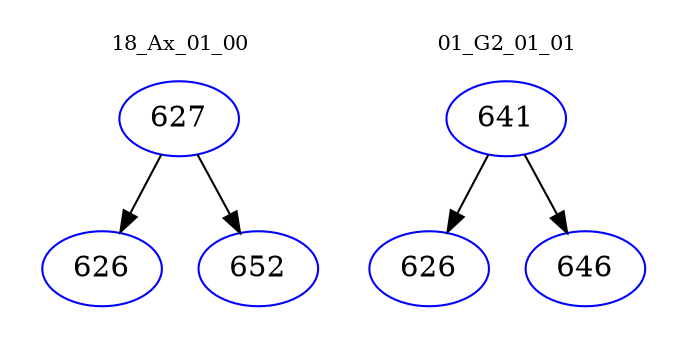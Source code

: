 digraph{
subgraph cluster_0 {
color = white
label = "18_Ax_01_00";
fontsize=10;
T0_627 [label="627", color="blue"]
T0_627 -> T0_626 [color="black"]
T0_626 [label="626", color="blue"]
T0_627 -> T0_652 [color="black"]
T0_652 [label="652", color="blue"]
}
subgraph cluster_1 {
color = white
label = "01_G2_01_01";
fontsize=10;
T1_641 [label="641", color="blue"]
T1_641 -> T1_626 [color="black"]
T1_626 [label="626", color="blue"]
T1_641 -> T1_646 [color="black"]
T1_646 [label="646", color="blue"]
}
}
